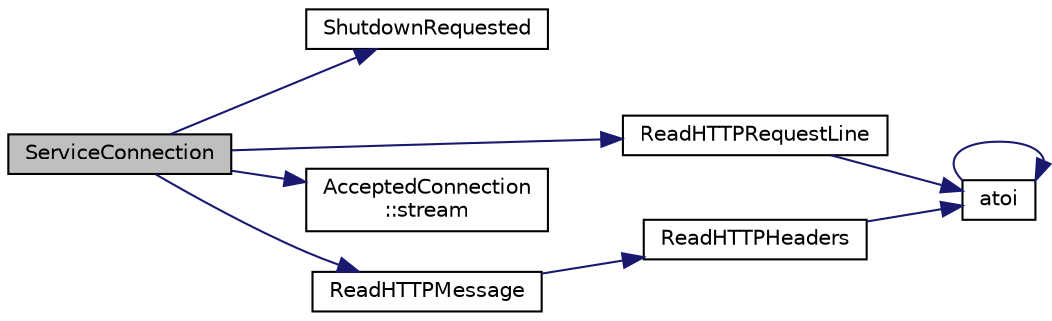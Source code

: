 digraph "ServiceConnection"
{
  edge [fontname="Helvetica",fontsize="10",labelfontname="Helvetica",labelfontsize="10"];
  node [fontname="Helvetica",fontsize="10",shape=record];
  rankdir="LR";
  Node336 [label="ServiceConnection",height=0.2,width=0.4,color="black", fillcolor="grey75", style="filled", fontcolor="black"];
  Node336 -> Node337 [color="midnightblue",fontsize="10",style="solid",fontname="Helvetica"];
  Node337 [label="ShutdownRequested",height=0.2,width=0.4,color="black", fillcolor="white", style="filled",URL="$init_8cpp.html#a6f201ca9fe6b594f1985c12b4482ea5a"];
  Node336 -> Node338 [color="midnightblue",fontsize="10",style="solid",fontname="Helvetica"];
  Node338 [label="ReadHTTPRequestLine",height=0.2,width=0.4,color="black", fillcolor="white", style="filled",URL="$rpcprotocol_8cpp.html#add578b3fb095706a7a78d265fa97d8d0"];
  Node338 -> Node339 [color="midnightblue",fontsize="10",style="solid",fontname="Helvetica"];
  Node339 [label="atoi",height=0.2,width=0.4,color="black", fillcolor="white", style="filled",URL="$utilstrencodings_8cpp.html#aa5ce96ec36f4413f820cec9c1831c070"];
  Node339 -> Node339 [color="midnightblue",fontsize="10",style="solid",fontname="Helvetica"];
  Node336 -> Node340 [color="midnightblue",fontsize="10",style="solid",fontname="Helvetica"];
  Node340 [label="AcceptedConnection\l::stream",height=0.2,width=0.4,color="black", fillcolor="white", style="filled",URL="$class_accepted_connection.html#a2072a12e4d8f1b79a67bc86903400a0e"];
  Node336 -> Node341 [color="midnightblue",fontsize="10",style="solid",fontname="Helvetica"];
  Node341 [label="ReadHTTPMessage",height=0.2,width=0.4,color="black", fillcolor="white", style="filled",URL="$rpcprotocol_8cpp.html#a04ef20cccddfd1505806982c3c232325"];
  Node341 -> Node342 [color="midnightblue",fontsize="10",style="solid",fontname="Helvetica"];
  Node342 [label="ReadHTTPHeaders",height=0.2,width=0.4,color="black", fillcolor="white", style="filled",URL="$rpcprotocol_8cpp.html#adfa1ef30dd1e00dcbecff15e1161e369"];
  Node342 -> Node339 [color="midnightblue",fontsize="10",style="solid",fontname="Helvetica"];
}
